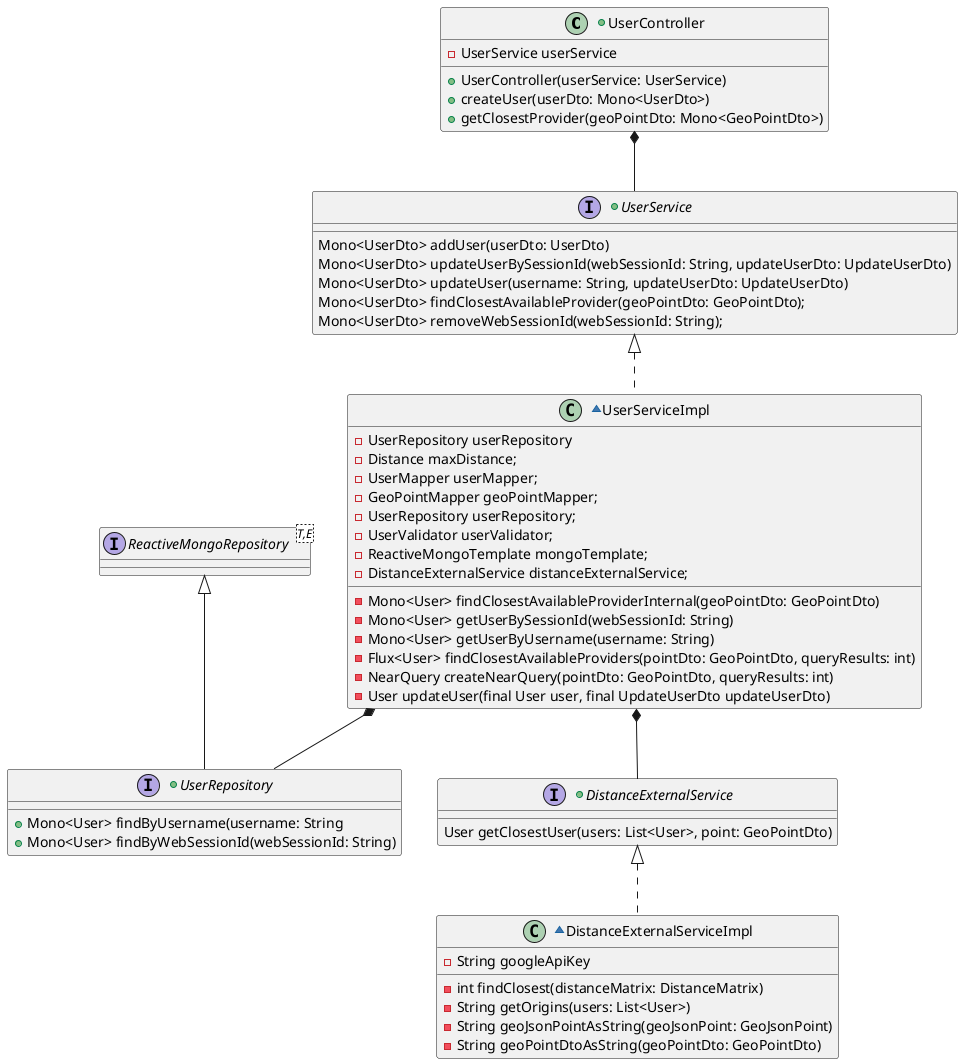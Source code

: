 @startuml

class UserController
class UserServiceImpl
class DistanceExternalServiceImpl
interface "ReactiveMongoRepository<T,E>" as MongoRepository_String_User
interface UserService
interface UserRepository
interface DistanceExternalService

UserService <|.. UserServiceImpl
UserController *-- UserService
UserServiceImpl *-- UserRepository
MongoRepository_String_User <|-- UserRepository
UserServiceImpl *-- DistanceExternalService
DistanceExternalService <|.. DistanceExternalServiceImpl

+class UserController{
-UserService userService
+UserController(userService: UserService)
+createUser(userDto: Mono<UserDto>)
+getClosestProvider(geoPointDto: Mono<GeoPointDto>)
}

+interface UserService{
Mono<UserDto> addUser(userDto: UserDto)
Mono<UserDto> updateUserBySessionId(webSessionId: String, updateUserDto: UpdateUserDto)
Mono<UserDto> updateUser(username: String, updateUserDto: UpdateUserDto)
Mono<UserDto> findClosestAvailableProvider(geoPointDto: GeoPointDto);
Mono<UserDto> removeWebSessionId(webSessionId: String);
}

~class UserServiceImpl{
-UserRepository userRepository
-Distance maxDistance;
-UserMapper userMapper;
-GeoPointMapper geoPointMapper;
-UserRepository userRepository;
-UserValidator userValidator;
-ReactiveMongoTemplate mongoTemplate;
-DistanceExternalService distanceExternalService;
-Mono<User> findClosestAvailableProviderInternal(geoPointDto: GeoPointDto)
-Mono<User> getUserBySessionId(webSessionId: String)
-Mono<User> getUserByUsername(username: String)
-Flux<User> findClosestAvailableProviders(pointDto: GeoPointDto, queryResults: int)
-NearQuery createNearQuery(pointDto: GeoPointDto, queryResults: int)
-User updateUser(final User user, final UpdateUserDto updateUserDto)
}

+interface UserRepository{
+Mono<User> findByUsername(username: String
+Mono<User> findByWebSessionId(webSessionId: String)
}

+interface DistanceExternalService{
User getClosestUser(users: List<User>, point: GeoPointDto)
}

~class DistanceExternalServiceImpl{
-String googleApiKey
-int findClosest(distanceMatrix: DistanceMatrix)
-String getOrigins(users: List<User>)
-String geoJsonPointAsString(geoJsonPoint: GeoJsonPoint)
-String geoPointDtoAsString(geoPointDto: GeoPointDto)
}
@enduml
